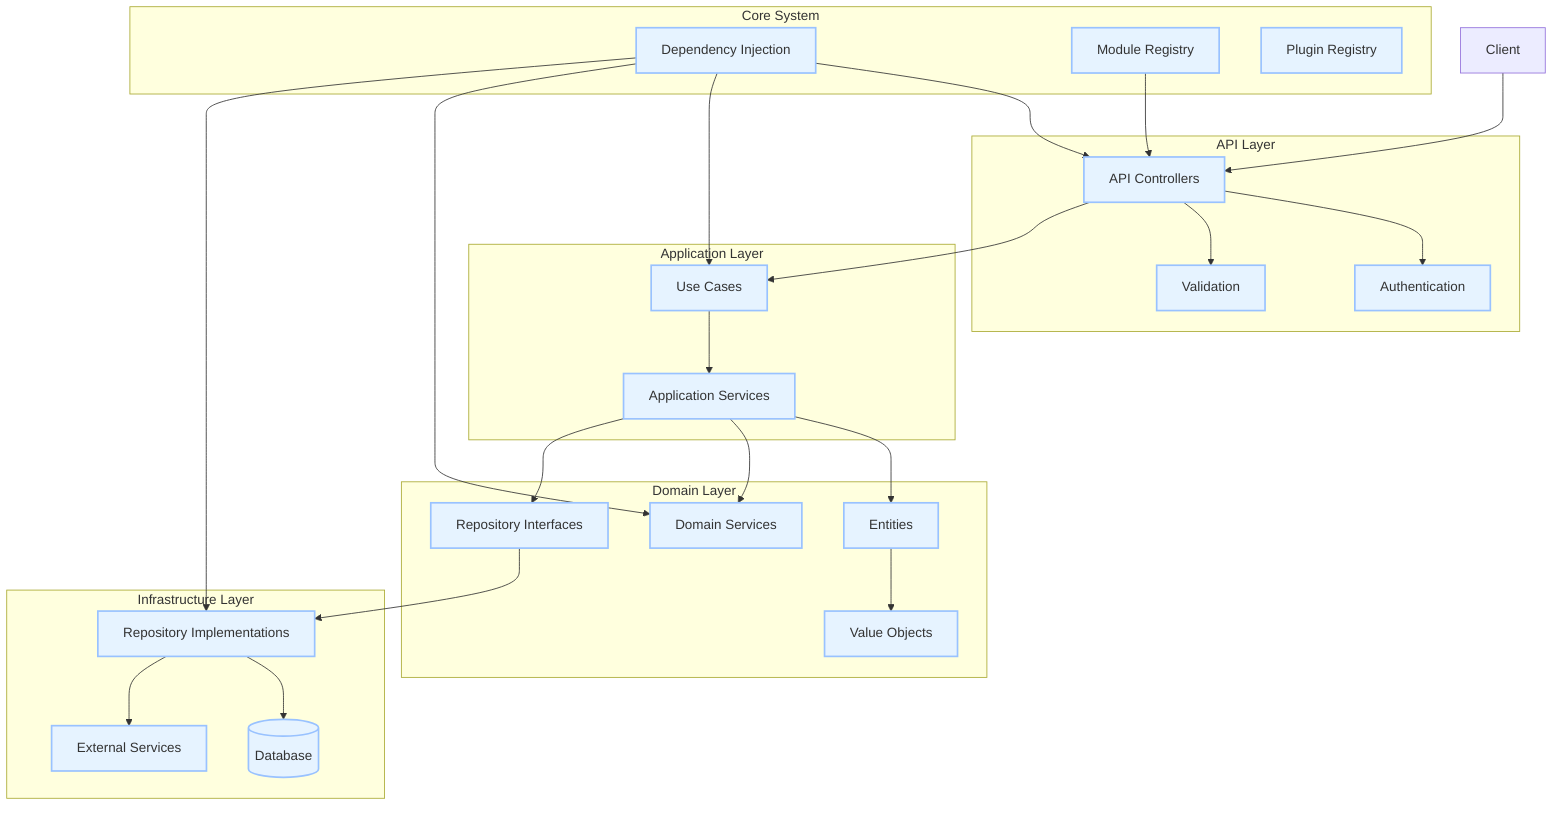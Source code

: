 graph TD
    subgraph "API Layer"
        API[API Controllers]
        Auth[Authentication]
        Val[Validation]
    end

    subgraph "Application Layer"
        UC[Use Cases]
        AS[Application Services]
    end

    subgraph "Domain Layer"
        Ent[Entities]
        VO[Value Objects]
        DS[Domain Services]
        Rep_I[Repository Interfaces]
    end

    subgraph "Infrastructure Layer"
        Rep_Impl[Repository Implementations]
        DB[(Database)]
        Ext[External Services]
    end

    subgraph "Core System"
        DI[Dependency Injection]
        Mod[Module Registry]
        Plug[Plugin Registry]
    end

    Client[Client] --> API
    API --> Auth
    API --> Val
    API --> UC
    UC --> AS
    AS --> Ent
    AS --> DS
    AS --> Rep_I
    Ent --> VO
    Rep_I --> Rep_Impl
    Rep_Impl --> DB
    Rep_Impl --> Ext

    DI --> API
    DI --> UC
    DI --> DS
    DI --> Rep_Impl
    Mod --> API

    classDef layer fill:#e6f3ff,stroke:#99c2ff,stroke-width:2px
    class API,Auth,Val layer
    class UC,AS layer
    class Ent,VO,DS,Rep_I layer
    class Rep_Impl,DB,Ext layer
    class DI,Mod,Plug layer